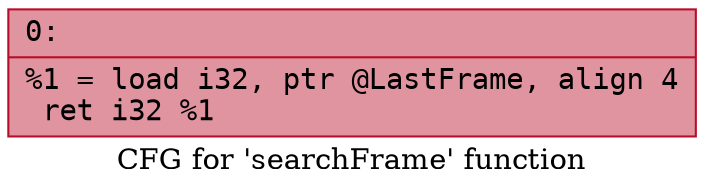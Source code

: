 digraph "CFG for 'searchFrame' function" {
	label="CFG for 'searchFrame' function";

	Node0x600002004730 [shape=record,color="#b70d28ff", style=filled, fillcolor="#b70d2870" fontname="Courier",label="{0:\l|  %1 = load i32, ptr @LastFrame, align 4\l  ret i32 %1\l}"];
}
